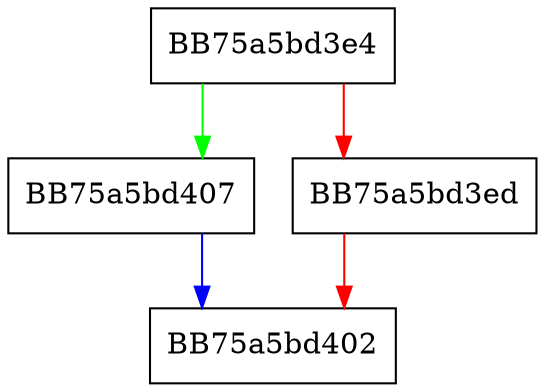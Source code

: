digraph memcpy_s {
  node [shape="box"];
  graph [splines=ortho];
  BB75a5bd3e4 -> BB75a5bd407 [color="green"];
  BB75a5bd3e4 -> BB75a5bd3ed [color="red"];
  BB75a5bd3ed -> BB75a5bd402 [color="red"];
  BB75a5bd407 -> BB75a5bd402 [color="blue"];
}